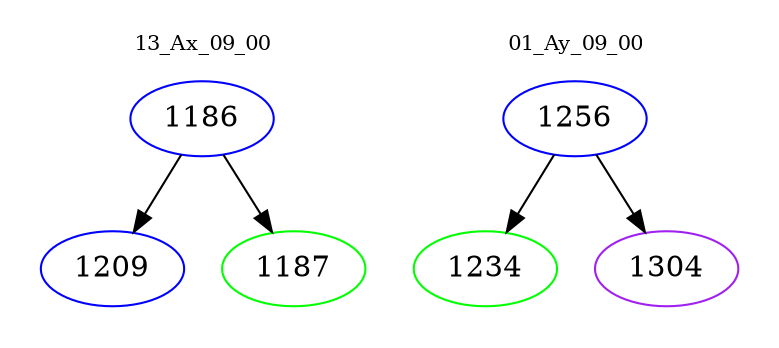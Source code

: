 digraph{
subgraph cluster_0 {
color = white
label = "13_Ax_09_00";
fontsize=10;
T0_1186 [label="1186", color="blue"]
T0_1186 -> T0_1209 [color="black"]
T0_1209 [label="1209", color="blue"]
T0_1186 -> T0_1187 [color="black"]
T0_1187 [label="1187", color="green"]
}
subgraph cluster_1 {
color = white
label = "01_Ay_09_00";
fontsize=10;
T1_1256 [label="1256", color="blue"]
T1_1256 -> T1_1234 [color="black"]
T1_1234 [label="1234", color="green"]
T1_1256 -> T1_1304 [color="black"]
T1_1304 [label="1304", color="purple"]
}
}
